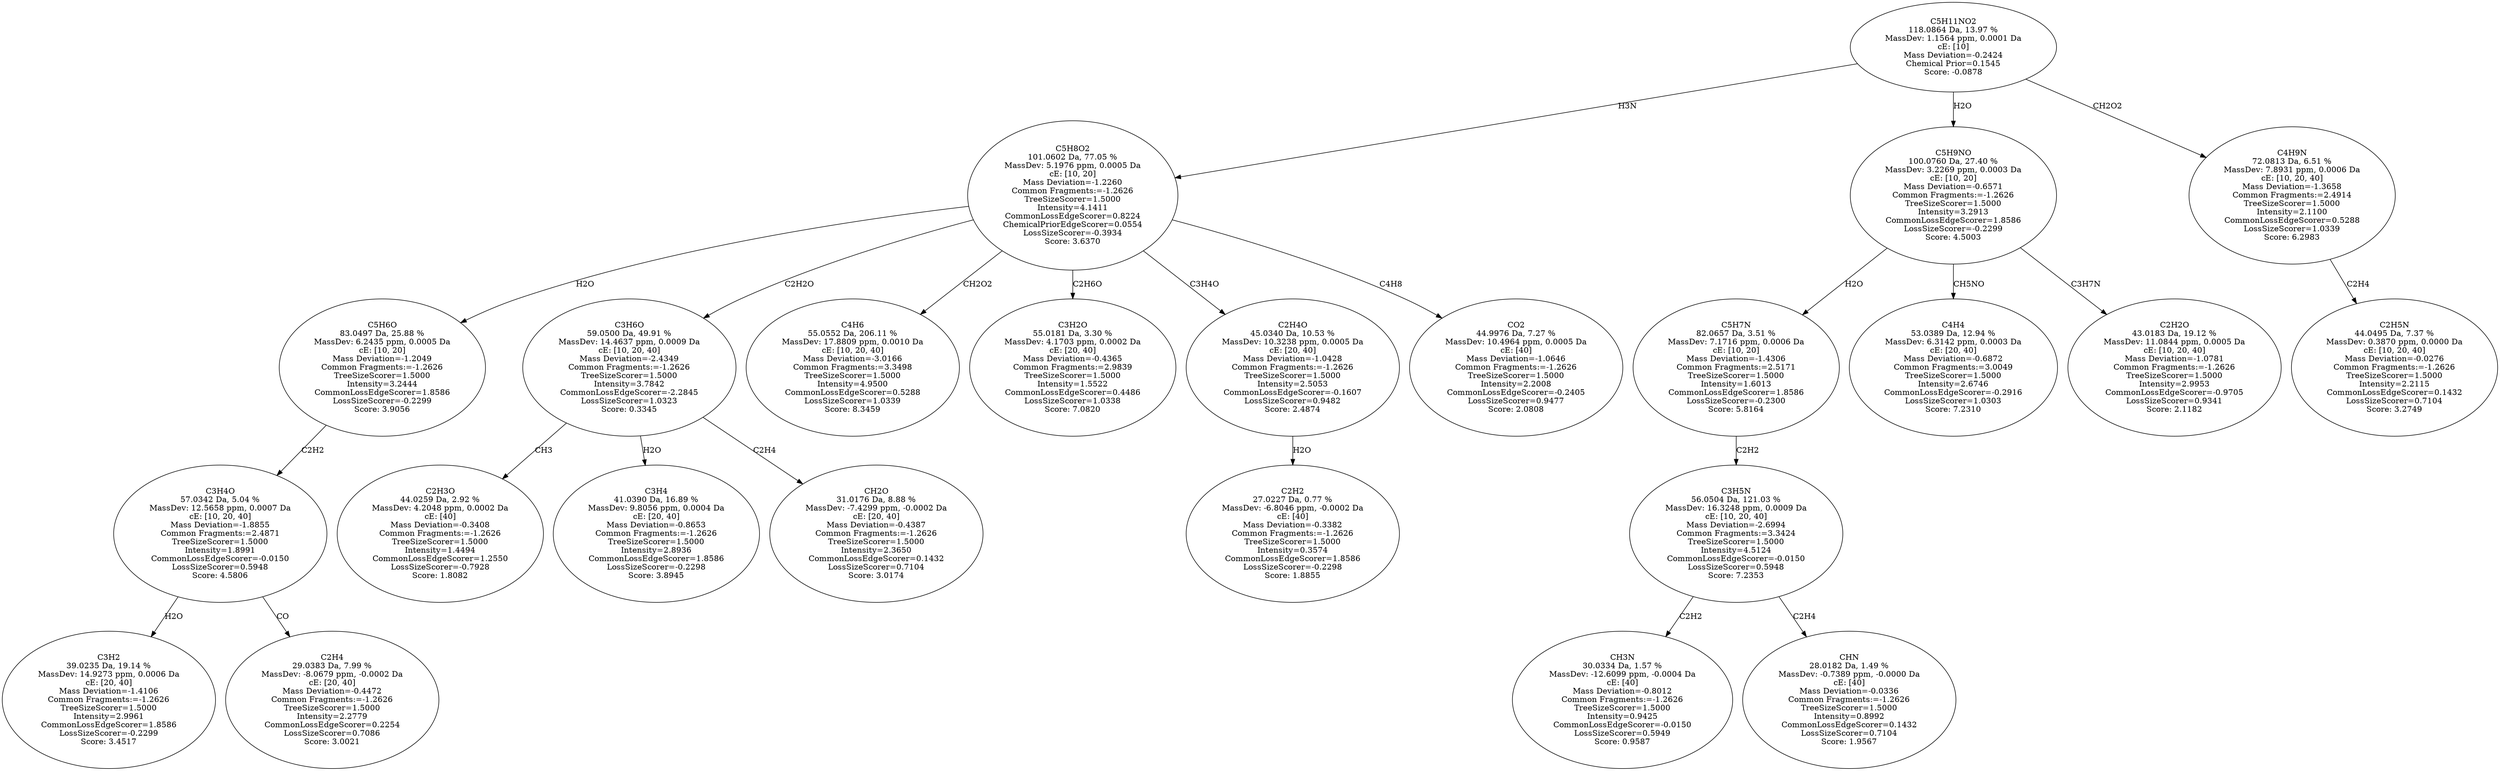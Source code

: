 strict digraph {
v1 [label="C3H2\n39.0235 Da, 19.14 %\nMassDev: 14.9273 ppm, 0.0006 Da\ncE: [20, 40]\nMass Deviation=-1.4106\nCommon Fragments:=-1.2626\nTreeSizeScorer=1.5000\nIntensity=2.9961\nCommonLossEdgeScorer=1.8586\nLossSizeScorer=-0.2299\nScore: 3.4517"];
v2 [label="C2H4\n29.0383 Da, 7.99 %\nMassDev: -8.0679 ppm, -0.0002 Da\ncE: [20, 40]\nMass Deviation=-0.4472\nCommon Fragments:=-1.2626\nTreeSizeScorer=1.5000\nIntensity=2.2779\nCommonLossEdgeScorer=0.2254\nLossSizeScorer=0.7086\nScore: 3.0021"];
v3 [label="C3H4O\n57.0342 Da, 5.04 %\nMassDev: 12.5658 ppm, 0.0007 Da\ncE: [10, 20, 40]\nMass Deviation=-1.8855\nCommon Fragments:=2.4871\nTreeSizeScorer=1.5000\nIntensity=1.8991\nCommonLossEdgeScorer=-0.0150\nLossSizeScorer=0.5948\nScore: 4.5806"];
v4 [label="C5H6O\n83.0497 Da, 25.88 %\nMassDev: 6.2435 ppm, 0.0005 Da\ncE: [10, 20]\nMass Deviation=-1.2049\nCommon Fragments:=-1.2626\nTreeSizeScorer=1.5000\nIntensity=3.2444\nCommonLossEdgeScorer=1.8586\nLossSizeScorer=-0.2299\nScore: 3.9056"];
v5 [label="C2H3O\n44.0259 Da, 2.92 %\nMassDev: 4.2048 ppm, 0.0002 Da\ncE: [40]\nMass Deviation=-0.3408\nCommon Fragments:=-1.2626\nTreeSizeScorer=1.5000\nIntensity=1.4494\nCommonLossEdgeScorer=1.2550\nLossSizeScorer=-0.7928\nScore: 1.8082"];
v6 [label="C3H4\n41.0390 Da, 16.89 %\nMassDev: 9.8056 ppm, 0.0004 Da\ncE: [20, 40]\nMass Deviation=-0.8653\nCommon Fragments:=-1.2626\nTreeSizeScorer=1.5000\nIntensity=2.8936\nCommonLossEdgeScorer=1.8586\nLossSizeScorer=-0.2298\nScore: 3.8945"];
v7 [label="CH2O\n31.0176 Da, 8.88 %\nMassDev: -7.4299 ppm, -0.0002 Da\ncE: [20, 40]\nMass Deviation=-0.4387\nCommon Fragments:=-1.2626\nTreeSizeScorer=1.5000\nIntensity=2.3650\nCommonLossEdgeScorer=0.1432\nLossSizeScorer=0.7104\nScore: 3.0174"];
v8 [label="C3H6O\n59.0500 Da, 49.91 %\nMassDev: 14.4637 ppm, 0.0009 Da\ncE: [10, 20, 40]\nMass Deviation=-2.4349\nCommon Fragments:=-1.2626\nTreeSizeScorer=1.5000\nIntensity=3.7842\nCommonLossEdgeScorer=-2.2845\nLossSizeScorer=1.0323\nScore: 0.3345"];
v9 [label="C4H6\n55.0552 Da, 206.11 %\nMassDev: 17.8809 ppm, 0.0010 Da\ncE: [10, 20, 40]\nMass Deviation=-3.0166\nCommon Fragments:=3.3498\nTreeSizeScorer=1.5000\nIntensity=4.9500\nCommonLossEdgeScorer=0.5288\nLossSizeScorer=1.0339\nScore: 8.3459"];
v10 [label="C3H2O\n55.0181 Da, 3.30 %\nMassDev: 4.1703 ppm, 0.0002 Da\ncE: [20, 40]\nMass Deviation=-0.4365\nCommon Fragments:=2.9839\nTreeSizeScorer=1.5000\nIntensity=1.5522\nCommonLossEdgeScorer=0.4486\nLossSizeScorer=1.0338\nScore: 7.0820"];
v11 [label="C2H2\n27.0227 Da, 0.77 %\nMassDev: -6.8046 ppm, -0.0002 Da\ncE: [40]\nMass Deviation=-0.3382\nCommon Fragments:=-1.2626\nTreeSizeScorer=1.5000\nIntensity=0.3574\nCommonLossEdgeScorer=1.8586\nLossSizeScorer=-0.2298\nScore: 1.8855"];
v12 [label="C2H4O\n45.0340 Da, 10.53 %\nMassDev: 10.3238 ppm, 0.0005 Da\ncE: [20, 40]\nMass Deviation=-1.0428\nCommon Fragments:=-1.2626\nTreeSizeScorer=1.5000\nIntensity=2.5053\nCommonLossEdgeScorer=-0.1607\nLossSizeScorer=0.9482\nScore: 2.4874"];
v13 [label="CO2\n44.9976 Da, 7.27 %\nMassDev: 10.4964 ppm, 0.0005 Da\ncE: [40]\nMass Deviation=-1.0646\nCommon Fragments:=-1.2626\nTreeSizeScorer=1.5000\nIntensity=2.2008\nCommonLossEdgeScorer=-0.2405\nLossSizeScorer=0.9477\nScore: 2.0808"];
v14 [label="C5H8O2\n101.0602 Da, 77.05 %\nMassDev: 5.1976 ppm, 0.0005 Da\ncE: [10, 20]\nMass Deviation=-1.2260\nCommon Fragments:=-1.2626\nTreeSizeScorer=1.5000\nIntensity=4.1411\nCommonLossEdgeScorer=0.8224\nChemicalPriorEdgeScorer=0.0554\nLossSizeScorer=-0.3934\nScore: 3.6370"];
v15 [label="CH3N\n30.0334 Da, 1.57 %\nMassDev: -12.6099 ppm, -0.0004 Da\ncE: [40]\nMass Deviation=-0.8012\nCommon Fragments:=-1.2626\nTreeSizeScorer=1.5000\nIntensity=0.9425\nCommonLossEdgeScorer=-0.0150\nLossSizeScorer=0.5949\nScore: 0.9587"];
v16 [label="CHN\n28.0182 Da, 1.49 %\nMassDev: -0.7389 ppm, -0.0000 Da\ncE: [40]\nMass Deviation=-0.0336\nCommon Fragments:=-1.2626\nTreeSizeScorer=1.5000\nIntensity=0.8992\nCommonLossEdgeScorer=0.1432\nLossSizeScorer=0.7104\nScore: 1.9567"];
v17 [label="C3H5N\n56.0504 Da, 121.03 %\nMassDev: 16.3248 ppm, 0.0009 Da\ncE: [10, 20, 40]\nMass Deviation=-2.6994\nCommon Fragments:=3.3424\nTreeSizeScorer=1.5000\nIntensity=4.5124\nCommonLossEdgeScorer=-0.0150\nLossSizeScorer=0.5948\nScore: 7.2353"];
v18 [label="C5H7N\n82.0657 Da, 3.51 %\nMassDev: 7.1716 ppm, 0.0006 Da\ncE: [10, 20]\nMass Deviation=-1.4306\nCommon Fragments:=2.5171\nTreeSizeScorer=1.5000\nIntensity=1.6013\nCommonLossEdgeScorer=1.8586\nLossSizeScorer=-0.2300\nScore: 5.8164"];
v19 [label="C4H4\n53.0389 Da, 12.94 %\nMassDev: 6.3142 ppm, 0.0003 Da\ncE: [20, 40]\nMass Deviation=-0.6872\nCommon Fragments:=3.0049\nTreeSizeScorer=1.5000\nIntensity=2.6746\nCommonLossEdgeScorer=-0.2916\nLossSizeScorer=1.0303\nScore: 7.2310"];
v20 [label="C2H2O\n43.0183 Da, 19.12 %\nMassDev: 11.0844 ppm, 0.0005 Da\ncE: [10, 20, 40]\nMass Deviation=-1.0781\nCommon Fragments:=-1.2626\nTreeSizeScorer=1.5000\nIntensity=2.9953\nCommonLossEdgeScorer=-0.9705\nLossSizeScorer=0.9341\nScore: 2.1182"];
v21 [label="C5H9NO\n100.0760 Da, 27.40 %\nMassDev: 3.2269 ppm, 0.0003 Da\ncE: [10, 20]\nMass Deviation=-0.6571\nCommon Fragments:=-1.2626\nTreeSizeScorer=1.5000\nIntensity=3.2913\nCommonLossEdgeScorer=1.8586\nLossSizeScorer=-0.2299\nScore: 4.5003"];
v22 [label="C2H5N\n44.0495 Da, 7.37 %\nMassDev: 0.3870 ppm, 0.0000 Da\ncE: [10, 20, 40]\nMass Deviation=-0.0276\nCommon Fragments:=-1.2626\nTreeSizeScorer=1.5000\nIntensity=2.2115\nCommonLossEdgeScorer=0.1432\nLossSizeScorer=0.7104\nScore: 3.2749"];
v23 [label="C4H9N\n72.0813 Da, 6.51 %\nMassDev: 7.8931 ppm, 0.0006 Da\ncE: [10, 20, 40]\nMass Deviation=-1.3658\nCommon Fragments:=2.4914\nTreeSizeScorer=1.5000\nIntensity=2.1100\nCommonLossEdgeScorer=0.5288\nLossSizeScorer=1.0339\nScore: 6.2983"];
v24 [label="C5H11NO2\n118.0864 Da, 13.97 %\nMassDev: 1.1564 ppm, 0.0001 Da\ncE: [10]\nMass Deviation=-0.2424\nChemical Prior=0.1545\nScore: -0.0878"];
v3 -> v1 [label="H2O"];
v3 -> v2 [label="CO"];
v4 -> v3 [label="C2H2"];
v14 -> v4 [label="H2O"];
v8 -> v5 [label="CH3"];
v8 -> v6 [label="H2O"];
v8 -> v7 [label="C2H4"];
v14 -> v8 [label="C2H2O"];
v14 -> v9 [label="CH2O2"];
v14 -> v10 [label="C2H6O"];
v12 -> v11 [label="H2O"];
v14 -> v12 [label="C3H4O"];
v14 -> v13 [label="C4H8"];
v24 -> v14 [label="H3N"];
v17 -> v15 [label="C2H2"];
v17 -> v16 [label="C2H4"];
v18 -> v17 [label="C2H2"];
v21 -> v18 [label="H2O"];
v21 -> v19 [label="CH5NO"];
v21 -> v20 [label="C3H7N"];
v24 -> v21 [label="H2O"];
v23 -> v22 [label="C2H4"];
v24 -> v23 [label="CH2O2"];
}